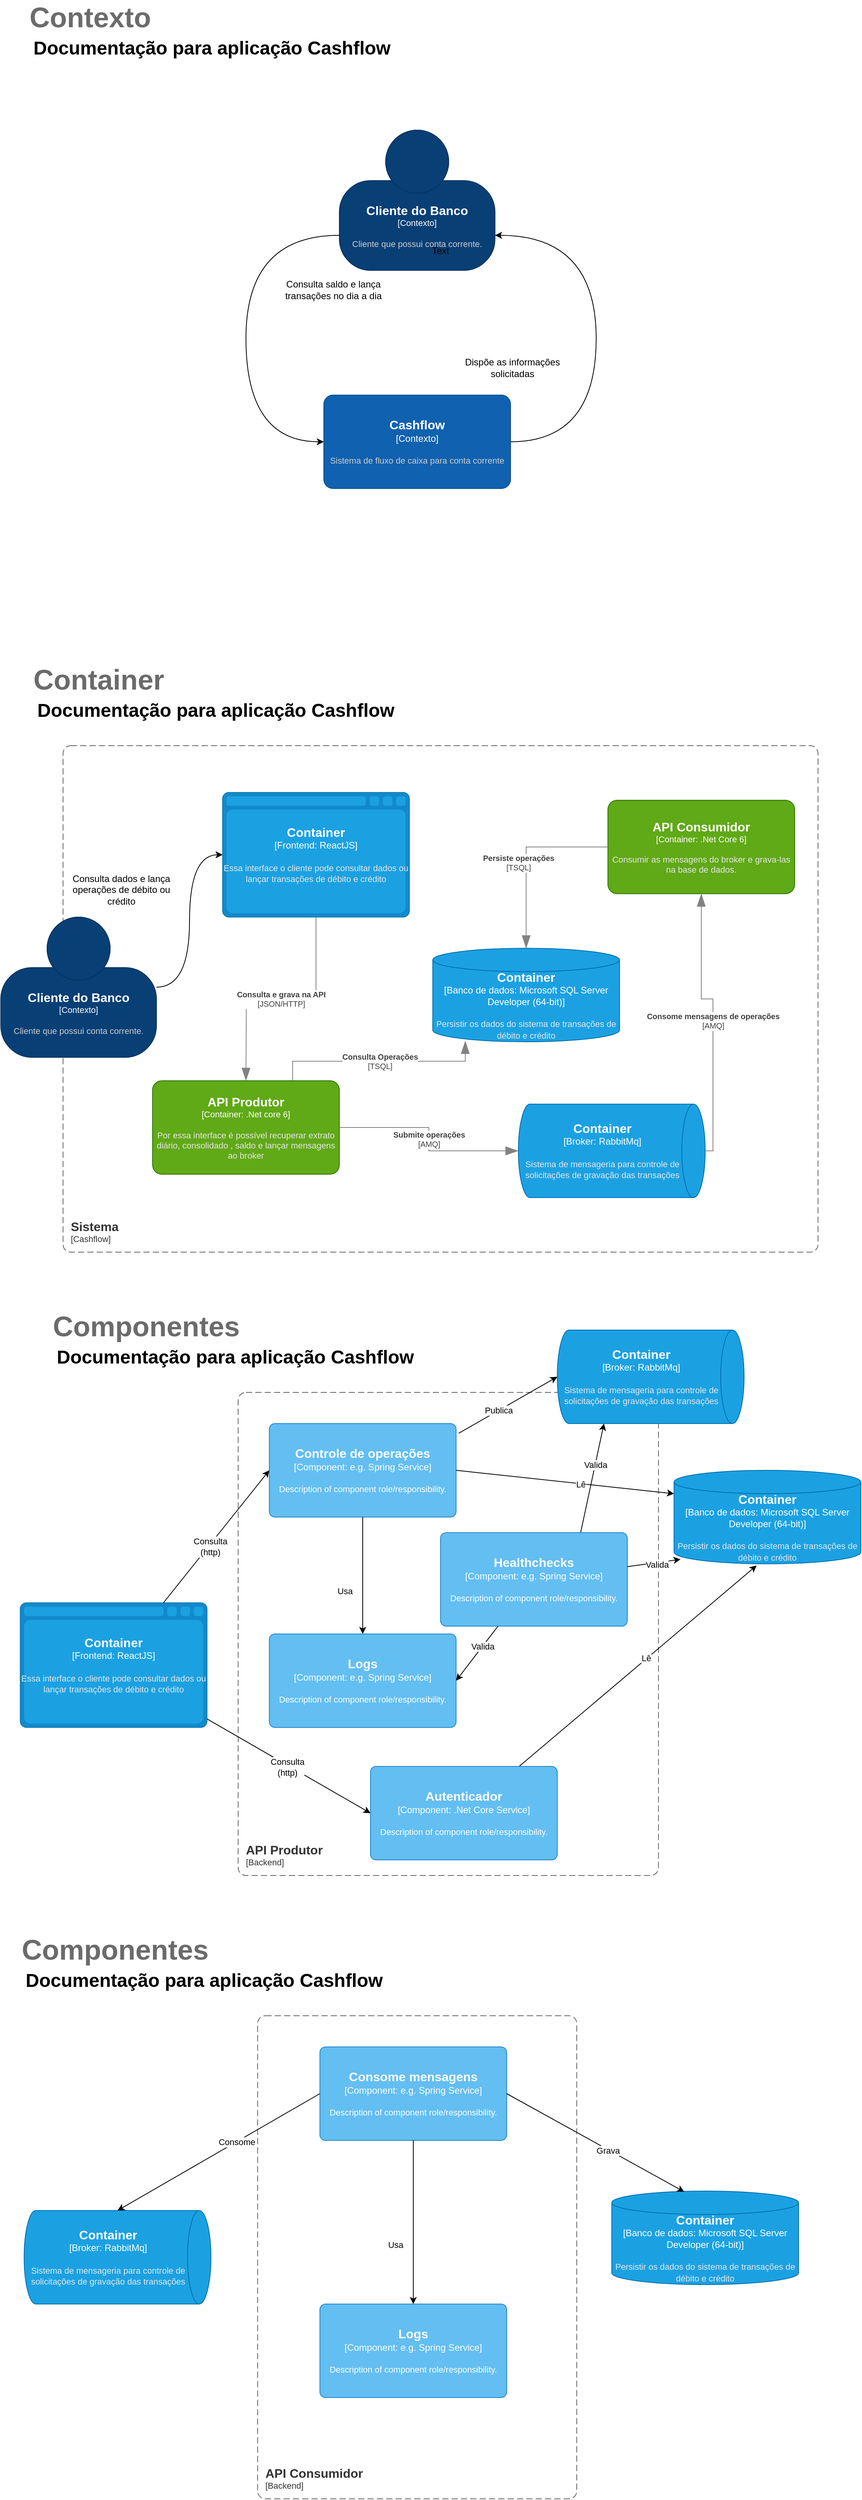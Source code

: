 <mxfile version="22.0.4" type="device">
  <diagram name="Página-1" id="ub7o1OZGtogrITHaL0nm">
    <mxGraphModel dx="1727" dy="920" grid="1" gridSize="10" guides="1" tooltips="1" connect="1" arrows="1" fold="1" page="1" pageScale="1" pageWidth="1169" pageHeight="827" math="0" shadow="0">
      <root>
        <mxCell id="0" />
        <mxCell id="1" parent="0" />
        <object placeholders="1" c4Name="Sistema" c4Type="ContainerScopeBoundary" c4Application="Cashflow" label="&lt;font style=&quot;font-size: 16px&quot;&gt;&lt;b&gt;&lt;div style=&quot;text-align: left&quot;&gt;%c4Name%&lt;/div&gt;&lt;/b&gt;&lt;/font&gt;&lt;div style=&quot;text-align: left&quot;&gt;[%c4Application%]&lt;/div&gt;" id="3SzR7-pGt0BiJ6Neo7B--51">
          <mxCell style="rounded=1;fontSize=11;whiteSpace=wrap;html=1;dashed=1;arcSize=20;fillColor=none;strokeColor=#666666;fontColor=#333333;labelBackgroundColor=none;align=left;verticalAlign=bottom;labelBorderColor=none;spacingTop=0;spacing=10;dashPattern=8 4;metaEdit=1;rotatable=0;perimeter=rectanglePerimeter;noLabel=0;labelPadding=0;allowArrows=0;connectable=0;expand=0;recursiveResize=0;editable=1;pointerEvents=0;absoluteArcSize=1;points=[[0.25,0,0],[0.5,0,0],[0.75,0,0],[1,0.25,0],[1,0.5,0],[1,0.75,0],[0.75,1,0],[0.5,1,0],[0.25,1,0],[0,0.75,0],[0,0.5,0],[0,0.25,0]];" vertex="1" parent="1">
            <mxGeometry x="115" y="980" width="970" height="650" as="geometry" />
          </mxCell>
        </object>
        <object placeholders="1" c4Name="Cliente do Banco" c4Type="Contexto" c4Description="Cliente que possui conta corrente." label="&lt;font style=&quot;font-size: 16px&quot;&gt;&lt;b&gt;%c4Name%&lt;/b&gt;&lt;/font&gt;&lt;div&gt;[%c4Type%]&lt;/div&gt;&lt;br&gt;&lt;div&gt;&lt;font style=&quot;font-size: 11px&quot;&gt;&lt;font color=&quot;#cccccc&quot;&gt;%c4Description%&lt;/font&gt;&lt;/div&gt;" id="3SzR7-pGt0BiJ6Neo7B--1">
          <mxCell style="html=1;fontSize=11;dashed=0;whiteSpace=wrap;fillColor=#083F75;strokeColor=#06315C;fontColor=#ffffff;shape=mxgraph.c4.person2;align=center;metaEdit=1;points=[[0.5,0,0],[1,0.5,0],[1,0.75,0],[0.75,1,0],[0.5,1,0],[0.25,1,0],[0,0.75,0],[0,0.5,0]];resizable=0;" vertex="1" parent="1">
            <mxGeometry x="470" y="190" width="200" height="180" as="geometry" />
          </mxCell>
        </object>
        <object placeholders="1" c4Name="Cashflow" c4Type="Contexto" c4Description="Sistema de fluxo de caixa para conta corrente" label="&lt;font style=&quot;font-size: 16px&quot;&gt;&lt;b&gt;%c4Name%&lt;/b&gt;&lt;/font&gt;&lt;div&gt;[%c4Type%]&lt;/div&gt;&lt;br&gt;&lt;div&gt;&lt;font style=&quot;font-size: 11px&quot;&gt;&lt;font color=&quot;#cccccc&quot;&gt;%c4Description%&lt;/font&gt;&lt;/div&gt;" id="3SzR7-pGt0BiJ6Neo7B--2">
          <mxCell style="rounded=1;whiteSpace=wrap;html=1;labelBackgroundColor=none;fillColor=#1061B0;fontColor=#ffffff;align=center;arcSize=10;strokeColor=#0D5091;metaEdit=1;resizable=0;points=[[0.25,0,0],[0.5,0,0],[0.75,0,0],[1,0.25,0],[1,0.5,0],[1,0.75,0],[0.75,1,0],[0.5,1,0],[0.25,1,0],[0,0.75,0],[0,0.5,0],[0,0.25,0]];" vertex="1" parent="1">
            <mxGeometry x="450" y="530" width="240" height="120" as="geometry" />
          </mxCell>
        </object>
        <mxCell id="3SzR7-pGt0BiJ6Neo7B--3" style="edgeStyle=orthogonalEdgeStyle;rounded=0;orthogonalLoop=1;jettySize=auto;html=1;entryX=0;entryY=0.5;entryDx=0;entryDy=0;entryPerimeter=0;exitX=0;exitY=0.75;exitDx=0;exitDy=0;exitPerimeter=0;curved=1;" edge="1" parent="1" source="3SzR7-pGt0BiJ6Neo7B--1" target="3SzR7-pGt0BiJ6Neo7B--2">
          <mxGeometry relative="1" as="geometry">
            <Array as="points">
              <mxPoint x="350" y="325" />
              <mxPoint x="350" y="590" />
            </Array>
          </mxGeometry>
        </mxCell>
        <mxCell id="3SzR7-pGt0BiJ6Neo7B--18" value="Text" style="text;html=1;strokeColor=none;fillColor=none;align=center;verticalAlign=middle;whiteSpace=wrap;rounded=0;" vertex="1" parent="1">
          <mxGeometry x="570" y="330" width="60" height="30" as="geometry" />
        </mxCell>
        <mxCell id="3SzR7-pGt0BiJ6Neo7B--19" value="&lt;font color=&quot;#6b6b6b&quot; style=&quot;font-size: 36px;&quot;&gt;&lt;b style=&quot;&quot;&gt;Contexto&lt;/b&gt;&lt;/font&gt;" style="text;html=1;strokeColor=none;fillColor=none;align=left;verticalAlign=middle;whiteSpace=wrap;rounded=0;" vertex="1" parent="1">
          <mxGeometry x="70" y="30" width="160" height="30" as="geometry" />
        </mxCell>
        <mxCell id="3SzR7-pGt0BiJ6Neo7B--22" value="&lt;font style=&quot;font-size: 24px;&quot;&gt;&lt;b style=&quot;&quot;&gt;Documentação para aplicação Cashflow&lt;/b&gt;&lt;/font&gt;" style="text;html=1;strokeColor=none;fillColor=none;align=left;verticalAlign=middle;whiteSpace=wrap;rounded=0;" vertex="1" parent="1">
          <mxGeometry x="75" y="70" width="1020" height="30" as="geometry" />
        </mxCell>
        <object placeholders="1" c4Name="Cliente do Banco" c4Type="Contexto" c4Description="Cliente que possui conta corrente." label="&lt;font style=&quot;font-size: 16px&quot;&gt;&lt;b&gt;%c4Name%&lt;/b&gt;&lt;/font&gt;&lt;div&gt;[%c4Type%]&lt;/div&gt;&lt;br&gt;&lt;div&gt;&lt;font style=&quot;font-size: 11px&quot;&gt;&lt;font color=&quot;#cccccc&quot;&gt;%c4Description%&lt;/font&gt;&lt;/div&gt;" id="3SzR7-pGt0BiJ6Neo7B--24">
          <mxCell style="html=1;fontSize=11;dashed=0;whiteSpace=wrap;fillColor=#083F75;strokeColor=#06315C;fontColor=#ffffff;shape=mxgraph.c4.person2;align=center;metaEdit=1;points=[[0.5,0,0],[1,0.5,0],[1,0.75,0],[0.75,1,0],[0.5,1,0],[0.25,1,0],[0,0.75,0],[0,0.5,0]];resizable=0;" vertex="1" parent="1">
            <mxGeometry x="35" y="1200" width="200" height="180" as="geometry" />
          </mxCell>
        </object>
        <mxCell id="3SzR7-pGt0BiJ6Neo7B--33" value="&lt;font color=&quot;#6b6b6b&quot; style=&quot;font-size: 36px;&quot;&gt;&lt;b style=&quot;&quot;&gt;Container&lt;/b&gt;&lt;/font&gt;" style="text;html=1;strokeColor=none;fillColor=none;align=left;verticalAlign=middle;whiteSpace=wrap;rounded=0;" vertex="1" parent="1">
          <mxGeometry x="75" y="880" width="160" height="30" as="geometry" />
        </mxCell>
        <mxCell id="3SzR7-pGt0BiJ6Neo7B--34" value="&lt;b style=&quot;border-color: var(--border-color); font-size: 24px;&quot;&gt;Documentação para aplicação Cashflow&lt;/b&gt;" style="text;html=1;strokeColor=none;fillColor=none;align=left;verticalAlign=middle;whiteSpace=wrap;rounded=0;" vertex="1" parent="1">
          <mxGeometry x="80" y="920" width="630" height="30" as="geometry" />
        </mxCell>
        <object placeholders="1" c4Type="Container" c4Container="Frontend" c4Technology="ReactJS" c4Description="Essa interface o cliente pode consultar dados ou lançar transações de débito e crédito" label="&lt;font style=&quot;font-size: 16px&quot;&gt;&lt;b&gt;%c4Type%&lt;/b&gt;&lt;/font&gt;&lt;div&gt;[%c4Container%:&amp;nbsp;%c4Technology%]&lt;/div&gt;&lt;br&gt;&lt;div&gt;&lt;font style=&quot;font-size: 11px&quot;&gt;&lt;font color=&quot;#E6E6E6&quot;&gt;%c4Description%&lt;/font&gt;&lt;/div&gt;" id="3SzR7-pGt0BiJ6Neo7B--52">
          <mxCell style="shape=mxgraph.c4.webBrowserContainer2;whiteSpace=wrap;html=1;boundedLbl=1;rounded=0;labelBackgroundColor=none;strokeColor=#006EAF;fillColor=#1ba1e2;strokeColor=#118ACD;strokeColor2=#0E7DAD;fontSize=12;fontColor=#ffffff;align=center;metaEdit=1;points=[[0.5,0,0],[1,0.25,0],[1,0.5,0],[1,0.75,0],[0.5,1,0],[0,0.75,0],[0,0.5,0],[0,0.25,0]];resizable=0;" vertex="1" parent="1">
            <mxGeometry x="320" y="1040" width="240" height="160" as="geometry" />
          </mxCell>
        </object>
        <mxCell id="3SzR7-pGt0BiJ6Neo7B--53" style="edgeStyle=orthogonalEdgeStyle;rounded=0;orthogonalLoop=1;jettySize=auto;html=1;entryX=0;entryY=0.5;entryDx=0;entryDy=0;entryPerimeter=0;curved=1;" edge="1" parent="1" source="3SzR7-pGt0BiJ6Neo7B--24" target="3SzR7-pGt0BiJ6Neo7B--52">
          <mxGeometry relative="1" as="geometry" />
        </mxCell>
        <object placeholders="1" c4Name="API Produtor" c4Type="Container" c4Technology=".Net core 6" c4Description="Por essa interface é possível recuperar extrato diário, consolidado , saldo e lançar mensagens ao broker" label="&lt;font style=&quot;font-size: 16px&quot;&gt;&lt;b&gt;%c4Name%&lt;/b&gt;&lt;/font&gt;&lt;div&gt;[%c4Type%: %c4Technology%]&lt;/div&gt;&lt;br&gt;&lt;div&gt;&lt;font style=&quot;font-size: 11px&quot;&gt;&lt;font color=&quot;#E6E6E6&quot;&gt;%c4Description%&lt;/font&gt;&lt;/div&gt;" id="3SzR7-pGt0BiJ6Neo7B--54">
          <mxCell style="rounded=1;whiteSpace=wrap;html=1;fontSize=11;labelBackgroundColor=none;fillColor=#60a917;align=center;arcSize=10;strokeColor=#2D7600;metaEdit=1;resizable=0;points=[[0.25,0,0],[0.5,0,0],[0.75,0,0],[1,0.25,0],[1,0.5,0],[1,0.75,0],[0.75,1,0],[0.5,1,0],[0.25,1,0],[0,0.75,0],[0,0.5,0],[0,0.25,0]];fontColor=#ffffff;" vertex="1" parent="1">
            <mxGeometry x="230" y="1410" width="240" height="120" as="geometry" />
          </mxCell>
        </object>
        <object placeholders="1" c4Type="Container" c4Container="Broker" c4Technology="RabbitMq" c4Description="Sistema de mensageria para controle de solicitações de gravação das transações" label="&lt;font style=&quot;font-size: 16px&quot;&gt;&lt;b&gt;%c4Type%&lt;/b&gt;&lt;/font&gt;&lt;div&gt;[%c4Container%:&amp;nbsp;%c4Technology%]&lt;/div&gt;&lt;br&gt;&lt;div&gt;&lt;font style=&quot;font-size: 11px&quot;&gt;&lt;font color=&quot;#E6E6E6&quot;&gt;%c4Description%&lt;/font&gt;&lt;/div&gt;" id="3SzR7-pGt0BiJ6Neo7B--56">
          <mxCell style="shape=cylinder3;size=15;direction=south;whiteSpace=wrap;html=1;boundedLbl=1;rounded=0;labelBackgroundColor=none;fillColor=#1ba1e2;fontSize=12;fontColor=#ffffff;align=center;strokeColor=#006EAF;metaEdit=1;points=[[0.5,0,0],[1,0.25,0],[1,0.5,0],[1,0.75,0],[0.5,1,0],[0,0.75,0],[0,0.5,0],[0,0.25,0]];resizable=0;" vertex="1" parent="1">
            <mxGeometry x="700" y="1440" width="240" height="120" as="geometry" />
          </mxCell>
        </object>
        <object placeholders="1" c4Name="API Consumidor" c4Type="Container" c4Technology=".Net Core 6" c4Description="Consumir as mensagens do broker e grava-las na base de dados." label="&lt;font style=&quot;font-size: 16px&quot;&gt;&lt;b&gt;%c4Name%&lt;/b&gt;&lt;/font&gt;&lt;div&gt;[%c4Type%: %c4Technology%]&lt;/div&gt;&lt;br&gt;&lt;div&gt;&lt;font style=&quot;font-size: 11px&quot;&gt;&lt;font color=&quot;#E6E6E6&quot;&gt;%c4Description%&lt;/font&gt;&lt;/div&gt;" id="3SzR7-pGt0BiJ6Neo7B--58">
          <mxCell style="rounded=1;whiteSpace=wrap;html=1;fontSize=11;labelBackgroundColor=none;fillColor=#60a917;fontColor=#ffffff;align=center;arcSize=10;strokeColor=#2D7600;metaEdit=1;resizable=0;points=[[0.25,0,0],[0.5,0,0],[0.75,0,0],[1,0.25,0],[1,0.5,0],[1,0.75,0],[0.75,1,0],[0.5,1,0],[0.25,1,0],[0,0.75,0],[0,0.5,0],[0,0.25,0]];" vertex="1" parent="1">
            <mxGeometry x="815" y="1050" width="240" height="120" as="geometry" />
          </mxCell>
        </object>
        <object placeholders="1" c4Type="Container" c4Container="Banco de dados" c4Technology="Microsoft SQL Server Developer (64-bit)" c4Description="Persistir os dados do sistema de transações de débito e crédito" label="&lt;font style=&quot;font-size: 16px&quot;&gt;&lt;b&gt;%c4Type%&lt;/b&gt;&lt;/font&gt;&lt;div&gt;[%c4Container%:&amp;nbsp;%c4Technology%]&lt;/div&gt;&lt;br&gt;&lt;div&gt;&lt;font style=&quot;font-size: 11px&quot;&gt;&lt;font color=&quot;#E6E6E6&quot;&gt;%c4Description%&lt;/font&gt;&lt;/div&gt;" id="3SzR7-pGt0BiJ6Neo7B--59">
          <mxCell style="shape=cylinder3;size=15;whiteSpace=wrap;html=1;boundedLbl=1;rounded=0;labelBackgroundColor=none;fillColor=#1ba1e2;fontSize=12;fontColor=#ffffff;align=center;strokeColor=#006EAF;metaEdit=1;points=[[0.5,0,0],[1,0.25,0],[1,0.5,0],[1,0.75,0],[0.5,1,0],[0,0.75,0],[0,0.5,0],[0,0.25,0]];resizable=0;" vertex="1" parent="1">
            <mxGeometry x="590" y="1240" width="240" height="120" as="geometry" />
          </mxCell>
        </object>
        <mxCell id="3SzR7-pGt0BiJ6Neo7B--64" value="&lt;font color=&quot;#6b6b6b&quot; style=&quot;font-size: 36px;&quot;&gt;&lt;b style=&quot;&quot;&gt;Componentes&lt;/b&gt;&lt;/font&gt;" style="text;html=1;strokeColor=none;fillColor=none;align=left;verticalAlign=middle;whiteSpace=wrap;rounded=0;" vertex="1" parent="1">
          <mxGeometry x="100" y="1710" width="250" height="30" as="geometry" />
        </mxCell>
        <mxCell id="3SzR7-pGt0BiJ6Neo7B--65" value="&lt;b style=&quot;border-color: var(--border-color); font-size: 24px;&quot;&gt;Documentação para aplicação Cashflow&lt;/b&gt;" style="text;html=1;strokeColor=none;fillColor=none;align=left;verticalAlign=middle;whiteSpace=wrap;rounded=0;" vertex="1" parent="1">
          <mxGeometry x="105" y="1750" width="630" height="30" as="geometry" />
        </mxCell>
        <mxCell id="3SzR7-pGt0BiJ6Neo7B--68" value="Consulta saldo e lança transações no dia a dia" style="text;html=1;strokeColor=none;fillColor=none;align=center;verticalAlign=middle;whiteSpace=wrap;rounded=0;" vertex="1" parent="1">
          <mxGeometry x="380" y="380" width="165" height="30" as="geometry" />
        </mxCell>
        <mxCell id="3SzR7-pGt0BiJ6Neo7B--70" style="edgeStyle=orthogonalEdgeStyle;curved=1;rounded=0;orthogonalLoop=1;jettySize=auto;html=1;entryX=1;entryY=0.75;entryDx=0;entryDy=0;entryPerimeter=0;exitX=1;exitY=0.5;exitDx=0;exitDy=0;exitPerimeter=0;" edge="1" parent="1" source="3SzR7-pGt0BiJ6Neo7B--2" target="3SzR7-pGt0BiJ6Neo7B--1">
          <mxGeometry relative="1" as="geometry">
            <Array as="points">
              <mxPoint x="800" y="590" />
              <mxPoint x="800" y="325" />
            </Array>
          </mxGeometry>
        </mxCell>
        <mxCell id="3SzR7-pGt0BiJ6Neo7B--71" value="Dispõe as informações solicitadas" style="text;html=1;strokeColor=none;fillColor=none;align=center;verticalAlign=middle;whiteSpace=wrap;rounded=0;" vertex="1" parent="1">
          <mxGeometry x="610" y="480" width="165" height="30" as="geometry" />
        </mxCell>
        <mxCell id="3SzR7-pGt0BiJ6Neo7B--73" value="Consulta dados e lança operações de débito ou crédito" style="text;html=1;strokeColor=none;fillColor=none;align=center;verticalAlign=middle;whiteSpace=wrap;rounded=0;" vertex="1" parent="1">
          <mxGeometry x="115" y="1150" width="150" height="30" as="geometry" />
        </mxCell>
        <object placeholders="1" c4Type="Relationship" c4Technology="JSON/HTTP" c4Description="Consulta e grava na API " label="&lt;div style=&quot;text-align: left&quot;&gt;&lt;div style=&quot;text-align: center&quot;&gt;&lt;b&gt;%c4Description%&lt;/b&gt;&lt;/div&gt;&lt;div style=&quot;text-align: center&quot;&gt;[%c4Technology%]&lt;/div&gt;&lt;/div&gt;" id="3SzR7-pGt0BiJ6Neo7B--77">
          <mxCell style="endArrow=blockThin;html=1;fontSize=10;fontColor=#404040;strokeWidth=1;endFill=1;strokeColor=#828282;elbow=vertical;metaEdit=1;endSize=14;startSize=14;jumpStyle=arc;jumpSize=16;rounded=0;edgeStyle=orthogonalEdgeStyle;exitX=0.5;exitY=1;exitDx=0;exitDy=0;exitPerimeter=0;" edge="1" parent="1" source="3SzR7-pGt0BiJ6Neo7B--52">
            <mxGeometry width="240" relative="1" as="geometry">
              <mxPoint x="550" y="1220" as="sourcePoint" />
              <mxPoint x="350" y="1410" as="targetPoint" />
            </mxGeometry>
          </mxCell>
        </object>
        <object placeholders="1" c4Type="Relationship" c4Technology="TSQL" c4Description="Persiste operações" label="&lt;div style=&quot;text-align: left&quot;&gt;&lt;div style=&quot;text-align: center&quot;&gt;&lt;b&gt;%c4Description%&lt;/b&gt;&lt;/div&gt;&lt;div style=&quot;text-align: center&quot;&gt;[%c4Technology%]&lt;/div&gt;&lt;/div&gt;" id="3SzR7-pGt0BiJ6Neo7B--79">
          <mxCell style="endArrow=blockThin;html=1;fontSize=10;fontColor=#404040;strokeWidth=1;endFill=1;strokeColor=#828282;elbow=vertical;metaEdit=1;endSize=14;startSize=14;jumpStyle=arc;jumpSize=16;rounded=0;edgeStyle=orthogonalEdgeStyle;exitX=0;exitY=0.5;exitDx=0;exitDy=0;exitPerimeter=0;entryX=0.5;entryY=0;entryDx=0;entryDy=0;entryPerimeter=0;" edge="1" parent="1" source="3SzR7-pGt0BiJ6Neo7B--58" target="3SzR7-pGt0BiJ6Neo7B--59">
            <mxGeometry x="0.064" y="-10" width="240" relative="1" as="geometry">
              <mxPoint x="550" y="1220" as="sourcePoint" />
              <mxPoint x="790" y="1220" as="targetPoint" />
              <mxPoint as="offset" />
            </mxGeometry>
          </mxCell>
        </object>
        <object placeholders="1" c4Type="Relationship" c4Technology="TSQL" c4Description="Consulta Operações" label="&lt;div style=&quot;text-align: left&quot;&gt;&lt;div style=&quot;text-align: center&quot;&gt;&lt;b&gt;%c4Description%&lt;/b&gt;&lt;/div&gt;&lt;div style=&quot;text-align: center&quot;&gt;[%c4Technology%]&lt;/div&gt;&lt;/div&gt;" id="3SzR7-pGt0BiJ6Neo7B--81">
          <mxCell style="endArrow=blockThin;html=1;fontSize=10;fontColor=#404040;strokeWidth=1;endFill=1;strokeColor=#828282;elbow=vertical;metaEdit=1;endSize=14;startSize=14;jumpStyle=arc;jumpSize=16;rounded=0;edgeStyle=orthogonalEdgeStyle;exitX=0.75;exitY=0;exitDx=0;exitDy=0;exitPerimeter=0;entryX=0.174;entryY=0.992;entryDx=0;entryDy=0;entryPerimeter=0;" edge="1" parent="1" source="3SzR7-pGt0BiJ6Neo7B--54" target="3SzR7-pGt0BiJ6Neo7B--59">
            <mxGeometry x="0.0" width="240" relative="1" as="geometry">
              <mxPoint x="450" y="1350" as="sourcePoint" />
              <mxPoint x="690" y="1350" as="targetPoint" />
              <mxPoint as="offset" />
            </mxGeometry>
          </mxCell>
        </object>
        <object placeholders="1" c4Type="Relationship" c4Technology="AMQ" c4Description="Submite operações" label="&lt;div style=&quot;text-align: left&quot;&gt;&lt;div style=&quot;text-align: center&quot;&gt;&lt;b&gt;%c4Description%&lt;/b&gt;&lt;/div&gt;&lt;div style=&quot;text-align: center&quot;&gt;[%c4Technology%]&lt;/div&gt;&lt;/div&gt;" id="3SzR7-pGt0BiJ6Neo7B--82">
          <mxCell style="endArrow=blockThin;html=1;fontSize=10;fontColor=#404040;strokeWidth=1;endFill=1;strokeColor=#828282;elbow=vertical;metaEdit=1;endSize=14;startSize=14;jumpStyle=arc;jumpSize=16;rounded=0;edgeStyle=orthogonalEdgeStyle;exitX=1;exitY=0.5;exitDx=0;exitDy=0;exitPerimeter=0;entryX=0.5;entryY=1;entryDx=0;entryDy=0;entryPerimeter=0;" edge="1" parent="1" source="3SzR7-pGt0BiJ6Neo7B--54" target="3SzR7-pGt0BiJ6Neo7B--56">
            <mxGeometry width="240" relative="1" as="geometry">
              <mxPoint x="490" y="1480" as="sourcePoint" />
              <mxPoint x="730" y="1480" as="targetPoint" />
            </mxGeometry>
          </mxCell>
        </object>
        <object placeholders="1" c4Type="Relationship" c4Technology="AMQ" c4Description="Consome mensagens de operações" label="&lt;div style=&quot;text-align: left&quot;&gt;&lt;div style=&quot;text-align: center&quot;&gt;&lt;b&gt;%c4Description%&lt;/b&gt;&lt;/div&gt;&lt;div style=&quot;text-align: center&quot;&gt;[%c4Technology%]&lt;/div&gt;&lt;/div&gt;" id="3SzR7-pGt0BiJ6Neo7B--84">
          <mxCell style="endArrow=blockThin;html=1;fontSize=10;fontColor=#404040;strokeWidth=1;endFill=1;strokeColor=#828282;elbow=vertical;metaEdit=1;endSize=14;startSize=14;jumpStyle=arc;jumpSize=16;rounded=0;edgeStyle=orthogonalEdgeStyle;exitX=0.5;exitY=0;exitDx=0;exitDy=0;exitPerimeter=0;entryX=0.5;entryY=1;entryDx=0;entryDy=0;entryPerimeter=0;" edge="1" parent="1" source="3SzR7-pGt0BiJ6Neo7B--56" target="3SzR7-pGt0BiJ6Neo7B--58">
            <mxGeometry width="240" relative="1" as="geometry">
              <mxPoint x="550" y="1340" as="sourcePoint" />
              <mxPoint x="790" y="1340" as="targetPoint" />
            </mxGeometry>
          </mxCell>
        </object>
        <object placeholders="1" c4Type="Container" c4Container="Frontend" c4Technology="ReactJS" c4Description="Essa interface o cliente pode consultar dados ou lançar transações de débito e crédito" label="&lt;font style=&quot;font-size: 16px&quot;&gt;&lt;b&gt;%c4Type%&lt;/b&gt;&lt;/font&gt;&lt;div&gt;[%c4Container%:&amp;nbsp;%c4Technology%]&lt;/div&gt;&lt;br&gt;&lt;div&gt;&lt;font style=&quot;font-size: 11px&quot;&gt;&lt;font color=&quot;#E6E6E6&quot;&gt;%c4Description%&lt;/font&gt;&lt;/div&gt;" id="3SzR7-pGt0BiJ6Neo7B--85">
          <mxCell style="shape=mxgraph.c4.webBrowserContainer2;whiteSpace=wrap;html=1;boundedLbl=1;rounded=0;labelBackgroundColor=none;strokeColor=#006EAF;fillColor=#1ba1e2;strokeColor=#118ACD;strokeColor2=#0E7DAD;fontSize=12;fontColor=#ffffff;align=center;metaEdit=1;points=[[0.5,0,0],[1,0.25,0],[1,0.5,0],[1,0.75,0],[0.5,1,0],[0,0.75,0],[0,0.5,0],[0,0.25,0]];resizable=0;" vertex="1" parent="1">
            <mxGeometry x="60" y="2080" width="240" height="160" as="geometry" />
          </mxCell>
        </object>
        <object placeholders="1" c4Name="API Produtor" c4Type="ContainerScopeBoundary" c4Application="Backend" label="&lt;font style=&quot;font-size: 16px&quot;&gt;&lt;b&gt;&lt;div style=&quot;text-align: left&quot;&gt;%c4Name%&lt;/div&gt;&lt;/b&gt;&lt;/font&gt;&lt;div style=&quot;text-align: left&quot;&gt;[%c4Application%]&lt;/div&gt;" id="3SzR7-pGt0BiJ6Neo7B--86">
          <mxCell style="rounded=1;fontSize=11;whiteSpace=wrap;html=1;dashed=1;arcSize=20;fillColor=none;strokeColor=#666666;fontColor=#333333;labelBackgroundColor=none;align=left;verticalAlign=bottom;labelBorderColor=none;spacingTop=0;spacing=10;dashPattern=8 4;metaEdit=1;rotatable=0;perimeter=rectanglePerimeter;noLabel=0;labelPadding=0;allowArrows=0;connectable=0;expand=0;recursiveResize=0;editable=1;pointerEvents=0;absoluteArcSize=1;points=[[0.25,0,0],[0.5,0,0],[0.75,0,0],[1,0.25,0],[1,0.5,0],[1,0.75,0],[0.75,1,0],[0.5,1,0],[0.25,1,0],[0,0.75,0],[0,0.5,0],[0,0.25,0]];" vertex="1" parent="1">
            <mxGeometry x="340" y="1810" width="540" height="620" as="geometry" />
          </mxCell>
        </object>
        <mxCell id="3SzR7-pGt0BiJ6Neo7B--101" style="edgeStyle=none;rounded=0;orthogonalLoop=1;jettySize=auto;html=1;entryX=0.442;entryY=1.018;entryDx=0;entryDy=0;entryPerimeter=0;" edge="1" parent="1" source="3SzR7-pGt0BiJ6Neo7B--87" target="3SzR7-pGt0BiJ6Neo7B--100">
          <mxGeometry relative="1" as="geometry" />
        </mxCell>
        <mxCell id="3SzR7-pGt0BiJ6Neo7B--102" value="Lê" style="edgeLabel;html=1;align=center;verticalAlign=middle;resizable=0;points=[];" vertex="1" connectable="0" parent="3SzR7-pGt0BiJ6Neo7B--101">
          <mxGeometry x="0.075" y="1" relative="1" as="geometry">
            <mxPoint as="offset" />
          </mxGeometry>
        </mxCell>
        <object placeholders="1" c4Name="Autenticador" c4Type="Component" c4Technology=".Net Core Service" c4Description="Description of component role/responsibility." label="&lt;font style=&quot;font-size: 16px&quot;&gt;&lt;b&gt;%c4Name%&lt;/b&gt;&lt;/font&gt;&lt;div&gt;[%c4Type%: %c4Technology%]&lt;/div&gt;&lt;br&gt;&lt;div&gt;&lt;font style=&quot;font-size: 11px&quot;&gt;%c4Description%&lt;/font&gt;&lt;/div&gt;" id="3SzR7-pGt0BiJ6Neo7B--87">
          <mxCell style="rounded=1;whiteSpace=wrap;html=1;labelBackgroundColor=none;fillColor=#63BEF2;fontColor=#ffffff;align=center;arcSize=6;strokeColor=#2086C9;metaEdit=1;resizable=0;points=[[0.25,0,0],[0.5,0,0],[0.75,0,0],[1,0.25,0],[1,0.5,0],[1,0.75,0],[0.75,1,0],[0.5,1,0],[0.25,1,0],[0,0.75,0],[0,0.5,0],[0,0.25,0]];" vertex="1" parent="1">
            <mxGeometry x="510" y="2290" width="240" height="120" as="geometry" />
          </mxCell>
        </object>
        <mxCell id="3SzR7-pGt0BiJ6Neo7B--111" style="edgeStyle=none;rounded=0;orthogonalLoop=1;jettySize=auto;html=1;exitX=0.75;exitY=0;exitDx=0;exitDy=0;exitPerimeter=0;entryX=1;entryY=0.75;entryDx=0;entryDy=0;entryPerimeter=0;" edge="1" parent="1" source="3SzR7-pGt0BiJ6Neo7B--88" target="3SzR7-pGt0BiJ6Neo7B--107">
          <mxGeometry relative="1" as="geometry">
            <mxPoint x="810" y="1990" as="sourcePoint" />
            <mxPoint x="843" y="1850" as="targetPoint" />
          </mxGeometry>
        </mxCell>
        <mxCell id="3SzR7-pGt0BiJ6Neo7B--112" value="Valida" style="edgeLabel;html=1;align=center;verticalAlign=middle;resizable=0;points=[];" vertex="1" connectable="0" parent="3SzR7-pGt0BiJ6Neo7B--111">
          <mxGeometry x="0.249" relative="1" as="geometry">
            <mxPoint as="offset" />
          </mxGeometry>
        </mxCell>
        <object placeholders="1" c4Name="Healthchecks" c4Type="Component" c4Technology="e.g. Spring Service" c4Description="Description of component role/responsibility." label="&lt;font style=&quot;font-size: 16px&quot;&gt;&lt;b&gt;%c4Name%&lt;/b&gt;&lt;/font&gt;&lt;div&gt;[%c4Type%: %c4Technology%]&lt;/div&gt;&lt;br&gt;&lt;div&gt;&lt;font style=&quot;font-size: 11px&quot;&gt;%c4Description%&lt;/font&gt;&lt;/div&gt;" id="3SzR7-pGt0BiJ6Neo7B--88">
          <mxCell style="rounded=1;whiteSpace=wrap;html=1;labelBackgroundColor=none;fillColor=#63BEF2;fontColor=#ffffff;align=center;arcSize=6;strokeColor=#2086C9;metaEdit=1;resizable=0;points=[[0.25,0,0],[0.5,0,0],[0.75,0,0],[1,0.25,0],[1,0.5,0],[1,0.75,0],[0.75,1,0],[0.5,1,0],[0.25,1,0],[0,0.75,0],[0,0.5,0],[0,0.25,0]];" vertex="1" parent="1">
            <mxGeometry x="600" y="1990" width="240" height="120" as="geometry" />
          </mxCell>
        </object>
        <object placeholders="1" c4Name="Controle de operações" c4Type="Component" c4Technology="e.g. Spring Service" c4Description="Description of component role/responsibility." label="&lt;font style=&quot;font-size: 16px&quot;&gt;&lt;b&gt;%c4Name%&lt;/b&gt;&lt;/font&gt;&lt;div&gt;[%c4Type%: %c4Technology%]&lt;/div&gt;&lt;br&gt;&lt;div&gt;&lt;font style=&quot;font-size: 11px&quot;&gt;%c4Description%&lt;/font&gt;&lt;/div&gt;" id="3SzR7-pGt0BiJ6Neo7B--89">
          <mxCell style="rounded=1;whiteSpace=wrap;html=1;labelBackgroundColor=none;fillColor=#63BEF2;fontColor=#ffffff;align=center;arcSize=6;strokeColor=#2086C9;metaEdit=1;resizable=0;points=[[0.25,0,0],[0.5,0,0],[0.75,0,0],[1,0.25,0],[1,0.5,0],[1,0.75,0],[0.75,1,0],[0.5,1,0],[0.25,1,0],[0,0.75,0],[0,0.5,0],[0,0.25,0]];" vertex="1" parent="1">
            <mxGeometry x="380" y="1850" width="240" height="120" as="geometry" />
          </mxCell>
        </object>
        <object placeholders="1" c4Name="Logs" c4Type="Component" c4Technology="e.g. Spring Service" c4Description="Description of component role/responsibility." label="&lt;font style=&quot;font-size: 16px&quot;&gt;&lt;b&gt;%c4Name%&lt;/b&gt;&lt;/font&gt;&lt;div&gt;[%c4Type%: %c4Technology%]&lt;/div&gt;&lt;br&gt;&lt;div&gt;&lt;font style=&quot;font-size: 11px&quot;&gt;%c4Description%&lt;/font&gt;&lt;/div&gt;" id="3SzR7-pGt0BiJ6Neo7B--90">
          <mxCell style="rounded=1;whiteSpace=wrap;html=1;labelBackgroundColor=none;fillColor=#63BEF2;fontColor=#ffffff;align=center;arcSize=6;strokeColor=#2086C9;metaEdit=1;resizable=0;points=[[0.25,0,0],[0.5,0,0],[0.75,0,0],[1,0.25,0],[1,0.5,0],[1,0.75,0],[0.75,1,0],[0.5,1,0],[0.25,1,0],[0,0.75,0],[0,0.5,0],[0,0.25,0]];" vertex="1" parent="1">
            <mxGeometry x="380" y="2120" width="240" height="120" as="geometry" />
          </mxCell>
        </object>
        <mxCell id="3SzR7-pGt0BiJ6Neo7B--91" style="edgeStyle=none;rounded=0;orthogonalLoop=1;jettySize=auto;html=1;entryX=0;entryY=0.5;entryDx=0;entryDy=0;entryPerimeter=0;" edge="1" parent="1" source="3SzR7-pGt0BiJ6Neo7B--85" target="3SzR7-pGt0BiJ6Neo7B--87">
          <mxGeometry relative="1" as="geometry" />
        </mxCell>
        <mxCell id="3SzR7-pGt0BiJ6Neo7B--92" value="Consulta&lt;br&gt;(http)" style="edgeLabel;html=1;align=center;verticalAlign=middle;resizable=0;points=[];" vertex="1" connectable="0" parent="3SzR7-pGt0BiJ6Neo7B--91">
          <mxGeometry x="-0.015" y="-2" relative="1" as="geometry">
            <mxPoint as="offset" />
          </mxGeometry>
        </mxCell>
        <mxCell id="3SzR7-pGt0BiJ6Neo7B--93" style="edgeStyle=none;rounded=0;orthogonalLoop=1;jettySize=auto;html=1;entryX=0;entryY=0.5;entryDx=0;entryDy=0;entryPerimeter=0;" edge="1" parent="1" source="3SzR7-pGt0BiJ6Neo7B--85" target="3SzR7-pGt0BiJ6Neo7B--89">
          <mxGeometry relative="1" as="geometry" />
        </mxCell>
        <mxCell id="3SzR7-pGt0BiJ6Neo7B--94" value="Consulta&lt;br&gt;(http)" style="edgeLabel;html=1;align=center;verticalAlign=middle;resizable=0;points=[];" vertex="1" connectable="0" parent="3SzR7-pGt0BiJ6Neo7B--93">
          <mxGeometry x="-0.142" y="-2" relative="1" as="geometry">
            <mxPoint as="offset" />
          </mxGeometry>
        </mxCell>
        <mxCell id="3SzR7-pGt0BiJ6Neo7B--95" style="edgeStyle=none;rounded=0;orthogonalLoop=1;jettySize=auto;html=1;entryX=0.5;entryY=0;entryDx=0;entryDy=0;entryPerimeter=0;" edge="1" parent="1" source="3SzR7-pGt0BiJ6Neo7B--89" target="3SzR7-pGt0BiJ6Neo7B--90">
          <mxGeometry relative="1" as="geometry">
            <mxPoint x="500" y="2050" as="targetPoint" />
          </mxGeometry>
        </mxCell>
        <mxCell id="3SzR7-pGt0BiJ6Neo7B--96" value="Usa" style="edgeLabel;html=1;align=center;verticalAlign=middle;resizable=0;points=[];" vertex="1" connectable="0" parent="3SzR7-pGt0BiJ6Neo7B--95">
          <mxGeometry x="0.294" y="-2" relative="1" as="geometry">
            <mxPoint x="-21" y="-2" as="offset" />
          </mxGeometry>
        </mxCell>
        <mxCell id="3SzR7-pGt0BiJ6Neo7B--98" style="edgeStyle=none;rounded=0;orthogonalLoop=1;jettySize=auto;html=1;entryX=1;entryY=0.5;entryDx=0;entryDy=0;entryPerimeter=0;" edge="1" parent="1" source="3SzR7-pGt0BiJ6Neo7B--88" target="3SzR7-pGt0BiJ6Neo7B--90">
          <mxGeometry relative="1" as="geometry" />
        </mxCell>
        <mxCell id="3SzR7-pGt0BiJ6Neo7B--99" value="Valida" style="edgeLabel;html=1;align=center;verticalAlign=middle;resizable=0;points=[];" vertex="1" connectable="0" parent="3SzR7-pGt0BiJ6Neo7B--98">
          <mxGeometry x="-0.258" relative="1" as="geometry">
            <mxPoint as="offset" />
          </mxGeometry>
        </mxCell>
        <object placeholders="1" c4Type="Container" c4Container="Banco de dados" c4Technology="Microsoft SQL Server Developer (64-bit)" c4Description="Persistir os dados do sistema de transações de débito e crédito" label="&lt;font style=&quot;font-size: 16px&quot;&gt;&lt;b&gt;%c4Type%&lt;/b&gt;&lt;/font&gt;&lt;div&gt;[%c4Container%:&amp;nbsp;%c4Technology%]&lt;/div&gt;&lt;br&gt;&lt;div&gt;&lt;font style=&quot;font-size: 11px&quot;&gt;&lt;font color=&quot;#E6E6E6&quot;&gt;%c4Description%&lt;/font&gt;&lt;/div&gt;" id="3SzR7-pGt0BiJ6Neo7B--100">
          <mxCell style="shape=cylinder3;size=15;whiteSpace=wrap;html=1;boundedLbl=1;rounded=0;labelBackgroundColor=none;fillColor=#1ba1e2;fontSize=12;fontColor=#ffffff;align=center;strokeColor=#006EAF;metaEdit=1;points=[[0.5,0,0],[1,0.25,0],[1,0.5,0],[1,0.75,0],[0.5,1,0],[0,0.75,0],[0,0.5,0],[0,0.25,0]];resizable=0;" vertex="1" parent="1">
            <mxGeometry x="900" y="1910" width="240" height="120" as="geometry" />
          </mxCell>
        </object>
        <mxCell id="3SzR7-pGt0BiJ6Neo7B--103" style="edgeStyle=none;rounded=0;orthogonalLoop=1;jettySize=auto;html=1;entryX=0.035;entryY=0.952;entryDx=0;entryDy=0;entryPerimeter=0;" edge="1" parent="1" source="3SzR7-pGt0BiJ6Neo7B--88" target="3SzR7-pGt0BiJ6Neo7B--100">
          <mxGeometry relative="1" as="geometry">
            <mxPoint x="920" y="1910" as="targetPoint" />
          </mxGeometry>
        </mxCell>
        <mxCell id="3SzR7-pGt0BiJ6Neo7B--104" value="Valida" style="edgeLabel;html=1;align=center;verticalAlign=middle;resizable=0;points=[];" vertex="1" connectable="0" parent="3SzR7-pGt0BiJ6Neo7B--103">
          <mxGeometry x="0.105" y="-2" relative="1" as="geometry">
            <mxPoint as="offset" />
          </mxGeometry>
        </mxCell>
        <mxCell id="3SzR7-pGt0BiJ6Neo7B--105" style="edgeStyle=none;rounded=0;orthogonalLoop=1;jettySize=auto;html=1;entryX=0;entryY=0.25;entryDx=0;entryDy=0;entryPerimeter=0;exitX=1;exitY=0.5;exitDx=0;exitDy=0;exitPerimeter=0;" edge="1" parent="1" source="3SzR7-pGt0BiJ6Neo7B--89" target="3SzR7-pGt0BiJ6Neo7B--100">
          <mxGeometry relative="1" as="geometry" />
        </mxCell>
        <mxCell id="3SzR7-pGt0BiJ6Neo7B--106" value="Lê" style="edgeLabel;html=1;align=center;verticalAlign=middle;resizable=0;points=[];" vertex="1" connectable="0" parent="3SzR7-pGt0BiJ6Neo7B--105">
          <mxGeometry x="0.139" y="-1" relative="1" as="geometry">
            <mxPoint as="offset" />
          </mxGeometry>
        </mxCell>
        <object placeholders="1" c4Type="Container" c4Container="Broker" c4Technology="RabbitMq" c4Description="Sistema de mensageria para controle de solicitações de gravação das transações" label="&lt;font style=&quot;font-size: 16px&quot;&gt;&lt;b&gt;%c4Type%&lt;/b&gt;&lt;/font&gt;&lt;div&gt;[%c4Container%:&amp;nbsp;%c4Technology%]&lt;/div&gt;&lt;br&gt;&lt;div&gt;&lt;font style=&quot;font-size: 11px&quot;&gt;&lt;font color=&quot;#E6E6E6&quot;&gt;%c4Description%&lt;/font&gt;&lt;/div&gt;" id="3SzR7-pGt0BiJ6Neo7B--107">
          <mxCell style="shape=cylinder3;size=15;direction=south;whiteSpace=wrap;html=1;boundedLbl=1;rounded=0;labelBackgroundColor=none;fillColor=#1ba1e2;fontSize=12;fontColor=#ffffff;align=center;strokeColor=#006EAF;metaEdit=1;points=[[0.5,0,0],[1,0.25,0],[1,0.5,0],[1,0.75,0],[0.5,1,0],[0,0.75,0],[0,0.5,0],[0,0.25,0]];resizable=0;" vertex="1" parent="1">
            <mxGeometry x="750" y="1730" width="240" height="120" as="geometry" />
          </mxCell>
        </object>
        <mxCell id="3SzR7-pGt0BiJ6Neo7B--113" style="edgeStyle=none;rounded=0;orthogonalLoop=1;jettySize=auto;html=1;entryX=0.5;entryY=1;entryDx=0;entryDy=0;entryPerimeter=0;exitX=1.014;exitY=0.104;exitDx=0;exitDy=0;exitPerimeter=0;" edge="1" parent="1" source="3SzR7-pGt0BiJ6Neo7B--89" target="3SzR7-pGt0BiJ6Neo7B--107">
          <mxGeometry relative="1" as="geometry">
            <mxPoint x="630" y="1850" as="sourcePoint" />
          </mxGeometry>
        </mxCell>
        <mxCell id="3SzR7-pGt0BiJ6Neo7B--114" value="Publica&amp;nbsp;" style="edgeLabel;html=1;align=center;verticalAlign=middle;resizable=0;points=[];" vertex="1" connectable="0" parent="3SzR7-pGt0BiJ6Neo7B--113">
          <mxGeometry x="-0.174" relative="1" as="geometry">
            <mxPoint as="offset" />
          </mxGeometry>
        </mxCell>
        <mxCell id="3SzR7-pGt0BiJ6Neo7B--117" value="&lt;font color=&quot;#6b6b6b&quot; style=&quot;font-size: 36px;&quot;&gt;&lt;b style=&quot;&quot;&gt;Componentes&lt;/b&gt;&lt;/font&gt;" style="text;html=1;strokeColor=none;fillColor=none;align=left;verticalAlign=middle;whiteSpace=wrap;rounded=0;" vertex="1" parent="1">
          <mxGeometry x="60" y="2510" width="250" height="30" as="geometry" />
        </mxCell>
        <mxCell id="3SzR7-pGt0BiJ6Neo7B--118" value="&lt;b style=&quot;border-color: var(--border-color); font-size: 24px;&quot;&gt;Documentação para aplicação Cashflow&lt;/b&gt;" style="text;html=1;strokeColor=none;fillColor=none;align=left;verticalAlign=middle;whiteSpace=wrap;rounded=0;" vertex="1" parent="1">
          <mxGeometry x="65" y="2550" width="630" height="30" as="geometry" />
        </mxCell>
        <object placeholders="1" c4Name="API Consumidor" c4Type="ContainerScopeBoundary" c4Application="Backend" label="&lt;font style=&quot;font-size: 16px&quot;&gt;&lt;b&gt;&lt;div style=&quot;text-align: left&quot;&gt;%c4Name%&lt;/div&gt;&lt;/b&gt;&lt;/font&gt;&lt;div style=&quot;text-align: left&quot;&gt;[%c4Application%]&lt;/div&gt;" id="3SzR7-pGt0BiJ6Neo7B--120">
          <mxCell style="rounded=1;fontSize=11;whiteSpace=wrap;html=1;dashed=1;arcSize=20;fillColor=none;strokeColor=#666666;fontColor=#333333;labelBackgroundColor=none;align=left;verticalAlign=bottom;labelBorderColor=none;spacingTop=0;spacing=10;dashPattern=8 4;metaEdit=1;rotatable=0;perimeter=rectanglePerimeter;noLabel=0;labelPadding=0;allowArrows=0;connectable=0;expand=0;recursiveResize=0;editable=1;pointerEvents=0;absoluteArcSize=1;points=[[0.25,0,0],[0.5,0,0],[0.75,0,0],[1,0.25,0],[1,0.5,0],[1,0.75,0],[0.75,1,0],[0.5,1,0],[0.25,1,0],[0,0.75,0],[0,0.5,0],[0,0.25,0]];" vertex="1" parent="1">
            <mxGeometry x="365" y="2610" width="410" height="620" as="geometry" />
          </mxCell>
        </object>
        <object placeholders="1" c4Name="Consome mensagens" c4Type="Component" c4Technology="e.g. Spring Service" c4Description="Description of component role/responsibility." label="&lt;font style=&quot;font-size: 16px&quot;&gt;&lt;b&gt;%c4Name%&lt;/b&gt;&lt;/font&gt;&lt;div&gt;[%c4Type%: %c4Technology%]&lt;/div&gt;&lt;br&gt;&lt;div&gt;&lt;font style=&quot;font-size: 11px&quot;&gt;%c4Description%&lt;/font&gt;&lt;/div&gt;" id="3SzR7-pGt0BiJ6Neo7B--127">
          <mxCell style="rounded=1;whiteSpace=wrap;html=1;labelBackgroundColor=none;fillColor=#63BEF2;fontColor=#ffffff;align=center;arcSize=6;strokeColor=#2086C9;metaEdit=1;resizable=0;points=[[0.25,0,0],[0.5,0,0],[0.75,0,0],[1,0.25,0],[1,0.5,0],[1,0.75,0],[0.75,1,0],[0.5,1,0],[0.25,1,0],[0,0.75,0],[0,0.5,0],[0,0.25,0]];" vertex="1" parent="1">
            <mxGeometry x="445" y="2650" width="240" height="120" as="geometry" />
          </mxCell>
        </object>
        <object placeholders="1" c4Name="Logs" c4Type="Component" c4Technology="e.g. Spring Service" c4Description="Description of component role/responsibility." label="&lt;font style=&quot;font-size: 16px&quot;&gt;&lt;b&gt;%c4Name%&lt;/b&gt;&lt;/font&gt;&lt;div&gt;[%c4Type%: %c4Technology%]&lt;/div&gt;&lt;br&gt;&lt;div&gt;&lt;font style=&quot;font-size: 11px&quot;&gt;%c4Description%&lt;/font&gt;&lt;/div&gt;" id="3SzR7-pGt0BiJ6Neo7B--128">
          <mxCell style="rounded=1;whiteSpace=wrap;html=1;labelBackgroundColor=none;fillColor=#63BEF2;fontColor=#ffffff;align=center;arcSize=6;strokeColor=#2086C9;metaEdit=1;resizable=0;points=[[0.25,0,0],[0.5,0,0],[0.75,0,0],[1,0.25,0],[1,0.5,0],[1,0.75,0],[0.75,1,0],[0.5,1,0],[0.25,1,0],[0,0.75,0],[0,0.5,0],[0,0.25,0]];" vertex="1" parent="1">
            <mxGeometry x="445" y="2980" width="240" height="120" as="geometry" />
          </mxCell>
        </object>
        <mxCell id="3SzR7-pGt0BiJ6Neo7B--133" style="edgeStyle=none;rounded=0;orthogonalLoop=1;jettySize=auto;html=1;entryX=0.5;entryY=0;entryDx=0;entryDy=0;entryPerimeter=0;" edge="1" parent="1" source="3SzR7-pGt0BiJ6Neo7B--127" target="3SzR7-pGt0BiJ6Neo7B--128">
          <mxGeometry relative="1" as="geometry">
            <mxPoint x="525" y="2850" as="targetPoint" />
          </mxGeometry>
        </mxCell>
        <mxCell id="3SzR7-pGt0BiJ6Neo7B--134" value="Usa" style="edgeLabel;html=1;align=center;verticalAlign=middle;resizable=0;points=[];" vertex="1" connectable="0" parent="3SzR7-pGt0BiJ6Neo7B--133">
          <mxGeometry x="0.294" y="-2" relative="1" as="geometry">
            <mxPoint x="-21" y="-2" as="offset" />
          </mxGeometry>
        </mxCell>
        <object placeholders="1" c4Type="Container" c4Container="Banco de dados" c4Technology="Microsoft SQL Server Developer (64-bit)" c4Description="Persistir os dados do sistema de transações de débito e crédito" label="&lt;font style=&quot;font-size: 16px&quot;&gt;&lt;b&gt;%c4Type%&lt;/b&gt;&lt;/font&gt;&lt;div&gt;[%c4Container%:&amp;nbsp;%c4Technology%]&lt;/div&gt;&lt;br&gt;&lt;div&gt;&lt;font style=&quot;font-size: 11px&quot;&gt;&lt;font color=&quot;#E6E6E6&quot;&gt;%c4Description%&lt;/font&gt;&lt;/div&gt;" id="3SzR7-pGt0BiJ6Neo7B--137">
          <mxCell style="shape=cylinder3;size=15;whiteSpace=wrap;html=1;boundedLbl=1;rounded=0;labelBackgroundColor=none;fillColor=#1ba1e2;fontSize=12;fontColor=#ffffff;align=center;strokeColor=#006EAF;metaEdit=1;points=[[0.5,0,0],[1,0.25,0],[1,0.5,0],[1,0.75,0],[0.5,1,0],[0,0.75,0],[0,0.5,0],[0,0.25,0]];resizable=0;" vertex="1" parent="1">
            <mxGeometry x="820" y="2835" width="240" height="120" as="geometry" />
          </mxCell>
        </object>
        <mxCell id="3SzR7-pGt0BiJ6Neo7B--140" style="edgeStyle=none;rounded=0;orthogonalLoop=1;jettySize=auto;html=1;entryX=0.388;entryY=0.008;entryDx=0;entryDy=0;entryPerimeter=0;exitX=1;exitY=0.5;exitDx=0;exitDy=0;exitPerimeter=0;" edge="1" parent="1" source="3SzR7-pGt0BiJ6Neo7B--127" target="3SzR7-pGt0BiJ6Neo7B--137">
          <mxGeometry relative="1" as="geometry">
            <mxPoint x="835" y="2820" as="targetPoint" />
          </mxGeometry>
        </mxCell>
        <mxCell id="3SzR7-pGt0BiJ6Neo7B--141" value="Grava" style="edgeLabel;html=1;align=center;verticalAlign=middle;resizable=0;points=[];" vertex="1" connectable="0" parent="3SzR7-pGt0BiJ6Neo7B--140">
          <mxGeometry x="0.139" y="-1" relative="1" as="geometry">
            <mxPoint as="offset" />
          </mxGeometry>
        </mxCell>
        <object placeholders="1" c4Type="Container" c4Container="Broker" c4Technology="RabbitMq" c4Description="Sistema de mensageria para controle de solicitações de gravação das transações" label="&lt;font style=&quot;font-size: 16px&quot;&gt;&lt;b&gt;%c4Type%&lt;/b&gt;&lt;/font&gt;&lt;div&gt;[%c4Container%:&amp;nbsp;%c4Technology%]&lt;/div&gt;&lt;br&gt;&lt;div&gt;&lt;font style=&quot;font-size: 11px&quot;&gt;&lt;font color=&quot;#E6E6E6&quot;&gt;%c4Description%&lt;/font&gt;&lt;/div&gt;" id="3SzR7-pGt0BiJ6Neo7B--142">
          <mxCell style="shape=cylinder3;size=15;direction=south;whiteSpace=wrap;html=1;boundedLbl=1;rounded=0;labelBackgroundColor=none;fillColor=#1ba1e2;fontSize=12;fontColor=#ffffff;align=center;strokeColor=#006EAF;metaEdit=1;points=[[0.5,0,0],[1,0.25,0],[1,0.5,0],[1,0.75,0],[0.5,1,0],[0,0.75,0],[0,0.5,0],[0,0.25,0]];resizable=0;" vertex="1" parent="1">
            <mxGeometry x="65" y="2860" width="240" height="120" as="geometry" />
          </mxCell>
        </object>
        <mxCell id="3SzR7-pGt0BiJ6Neo7B--143" style="edgeStyle=none;rounded=0;orthogonalLoop=1;jettySize=auto;html=1;entryX=0;entryY=0.5;entryDx=0;entryDy=0;entryPerimeter=0;exitX=0;exitY=0.5;exitDx=0;exitDy=0;exitPerimeter=0;" edge="1" parent="1" source="3SzR7-pGt0BiJ6Neo7B--127" target="3SzR7-pGt0BiJ6Neo7B--142">
          <mxGeometry relative="1" as="geometry">
            <mxPoint x="590" y="2650" as="sourcePoint" />
          </mxGeometry>
        </mxCell>
        <mxCell id="3SzR7-pGt0BiJ6Neo7B--144" value="Consome" style="edgeLabel;html=1;align=center;verticalAlign=middle;resizable=0;points=[];" vertex="1" connectable="0" parent="3SzR7-pGt0BiJ6Neo7B--143">
          <mxGeometry x="-0.174" relative="1" as="geometry">
            <mxPoint as="offset" />
          </mxGeometry>
        </mxCell>
      </root>
    </mxGraphModel>
  </diagram>
</mxfile>
